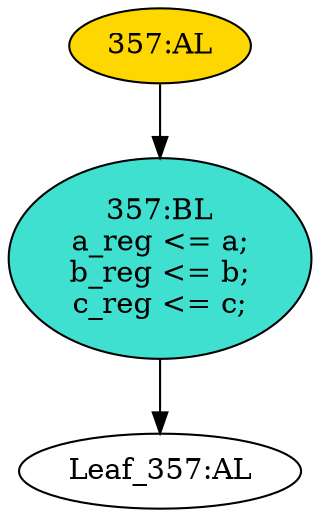 strict digraph "" {
	node [label="\N"];
	"Leaf_357:AL"	 [def_var="['b_reg', 'c_reg', 'a_reg']",
		label="Leaf_357:AL"];
	"357:AL"	 [ast="<pyverilog.vparser.ast.Always object at 0x7f4056d88290>",
		clk_sens=True,
		fillcolor=gold,
		label="357:AL",
		sens="['clk']",
		statements="[]",
		style=filled,
		typ=Always,
		use_var="['a', 'c', 'b']"];
	"357:BL"	 [ast="<pyverilog.vparser.ast.Block object at 0x7f4056d88410>",
		fillcolor=turquoise,
		label="357:BL
a_reg <= a;
b_reg <= b;
c_reg <= c;",
		statements="[<pyverilog.vparser.ast.NonblockingSubstitution object at 0x7f4056d88450>, <pyverilog.vparser.ast.NonblockingSubstitution object \
at 0x7f4056d885d0>, <pyverilog.vparser.ast.NonblockingSubstitution object at 0x7f4056d88710>]",
		style=filled,
		typ=Block];
	"357:AL" -> "357:BL"	 [cond="[]",
		lineno=None];
	"357:BL" -> "Leaf_357:AL"	 [cond="[]",
		lineno=None];
}
